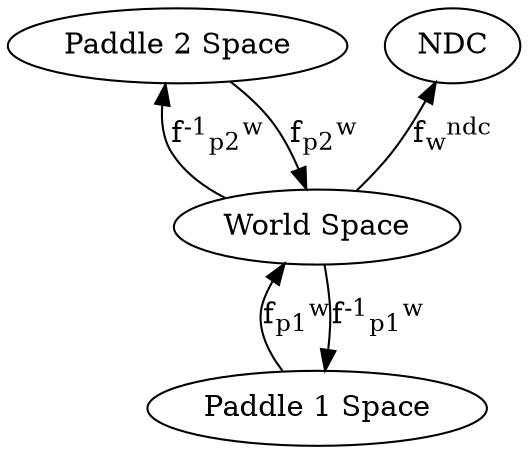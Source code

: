 digraph {
    rankdir="BT"
    "Paddle 1 Space" -> "World Space" [label=<f<SUB>p1</SUB><SUP>w</SUP>>];
    "Paddle 2 Space" -> "World Space" [label=<f<SUB>p2</SUB><SUP>w</SUP>>];
    "World Space" -> "Paddle 1 Space" [label=<f<SUP>-1</SUP><SUB>p1</SUB><SUP>w</SUP>>];
    "World Space" -> "Paddle 2 Space" [label=<f<SUP>-1</SUP><SUB>p2</SUB><SUP>w</SUP>>];
    "World Space" -> "NDC" [label=<f<SUB>w</SUB><SUP>ndc</SUP>>];
}